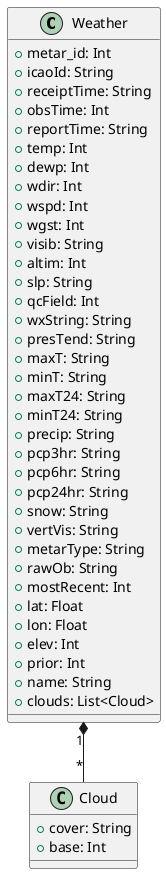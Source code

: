 @startuml
'https://plantuml.com/class-diagram

class Weather {
  +metar_id: Int
  +icaoId: String
  +receiptTime: String
  +obsTime: Int
  +reportTime: String
  +temp: Int
  +dewp: Int
  +wdir: Int
  +wspd: Int
  +wgst: Int
  +visib: String
  +altim: Int
  +slp: String
  +qcField: Int
  +wxString: String
  +presTend: String
  +maxT: String
  +minT: String
  +maxT24: String
  +minT24: String
  +precip: String
  +pcp3hr: String
  +pcp6hr: String
  +pcp24hr: String
  +snow: String
  +vertVis: String
  +metarType: String
  +rawOb: String
  +mostRecent: Int
  +lat: Float
  +lon: Float
  +elev: Int
  +prior: Int
  +name: String
  +clouds: List<Cloud>
}

class Cloud {
  +cover: String
  +base: Int
}

Weather "1" *-- "*" Cloud

@enduml